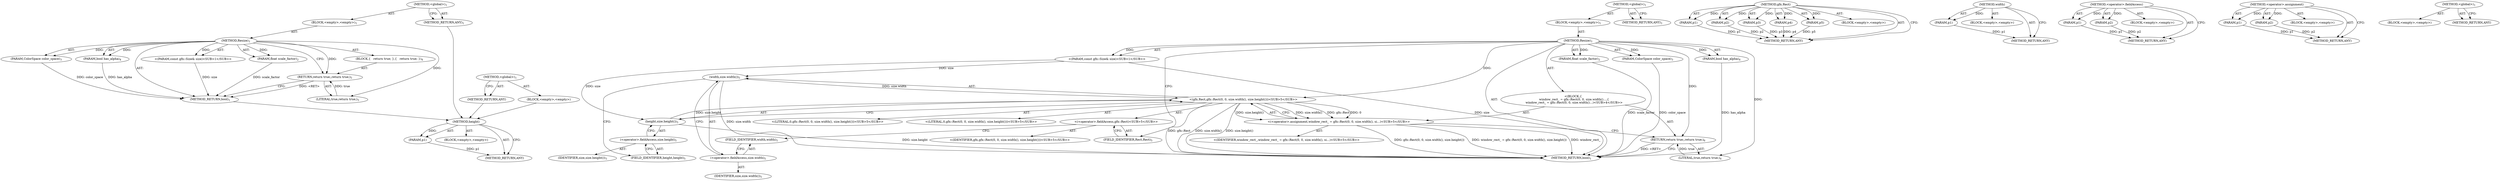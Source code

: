 digraph "&lt;global&gt;" {
vulnerable_6 [label=<(METHOD,&lt;global&gt;)<SUB>1</SUB>>];
vulnerable_7 [label=<(BLOCK,&lt;empty&gt;,&lt;empty&gt;)<SUB>1</SUB>>];
vulnerable_8 [label=<(METHOD,Resize)<SUB>1</SUB>>];
vulnerable_9 [label="<(PARAM,const gfx::Size&amp; size)<SUB>1</SUB>>"];
vulnerable_10 [label=<(PARAM,float scale_factor)<SUB>2</SUB>>];
vulnerable_11 [label=<(PARAM,ColorSpace color_space)<SUB>3</SUB>>];
vulnerable_12 [label=<(PARAM,bool has_alpha)<SUB>4</SUB>>];
vulnerable_13 [label=<(BLOCK,{
   return true;
 },{
   return true;
 })<SUB>4</SUB>>];
vulnerable_14 [label=<(RETURN,return true;,return true;)<SUB>5</SUB>>];
vulnerable_15 [label=<(LITERAL,true,return true;)<SUB>5</SUB>>];
vulnerable_16 [label=<(METHOD_RETURN,bool)<SUB>1</SUB>>];
vulnerable_18 [label=<(METHOD_RETURN,ANY)<SUB>1</SUB>>];
vulnerable_33 [label=<(METHOD,&lt;global&gt;)<SUB>1</SUB>>];
vulnerable_34 [label=<(BLOCK,&lt;empty&gt;,&lt;empty&gt;)>];
vulnerable_35 [label=<(METHOD_RETURN,ANY)>];
fixed_79 [label=<(METHOD,height)>];
fixed_80 [label=<(PARAM,p1)>];
fixed_81 [label=<(BLOCK,&lt;empty&gt;,&lt;empty&gt;)>];
fixed_82 [label=<(METHOD_RETURN,ANY)>];
fixed_6 [label=<(METHOD,&lt;global&gt;)<SUB>1</SUB>>];
fixed_7 [label=<(BLOCK,&lt;empty&gt;,&lt;empty&gt;)<SUB>1</SUB>>];
fixed_8 [label=<(METHOD,Resize)<SUB>1</SUB>>];
fixed_9 [label="<(PARAM,const gfx::Size&amp; size)<SUB>1</SUB>>"];
fixed_10 [label=<(PARAM,float scale_factor)<SUB>2</SUB>>];
fixed_11 [label=<(PARAM,ColorSpace color_space)<SUB>3</SUB>>];
fixed_12 [label=<(PARAM,bool has_alpha)<SUB>4</SUB>>];
fixed_13 [label="<(BLOCK,{
  window_rect_ = gfx::Rect(0, 0, size.width()...,{
  window_rect_ = gfx::Rect(0, 0, size.width()...)<SUB>4</SUB>>"];
fixed_14 [label="<(&lt;operator&gt;.assignment,window_rect_ = gfx::Rect(0, 0, size.width(), si...)<SUB>5</SUB>>"];
fixed_15 [label="<(IDENTIFIER,window_rect_,window_rect_ = gfx::Rect(0, 0, size.width(), si...)<SUB>5</SUB>>"];
fixed_16 [label="<(gfx.Rect,gfx::Rect(0, 0, size.width(), size.height()))<SUB>5</SUB>>"];
fixed_17 [label="<(&lt;operator&gt;.fieldAccess,gfx::Rect)<SUB>5</SUB>>"];
fixed_18 [label="<(IDENTIFIER,gfx,gfx::Rect(0, 0, size.width(), size.height()))<SUB>5</SUB>>"];
fixed_19 [label=<(FIELD_IDENTIFIER,Rect,Rect)<SUB>5</SUB>>];
fixed_20 [label="<(LITERAL,0,gfx::Rect(0, 0, size.width(), size.height()))<SUB>5</SUB>>"];
fixed_21 [label="<(LITERAL,0,gfx::Rect(0, 0, size.width(), size.height()))<SUB>5</SUB>>"];
fixed_22 [label=<(width,size.width())<SUB>5</SUB>>];
fixed_23 [label=<(&lt;operator&gt;.fieldAccess,size.width)<SUB>5</SUB>>];
fixed_24 [label=<(IDENTIFIER,size,size.width())<SUB>5</SUB>>];
fixed_25 [label=<(FIELD_IDENTIFIER,width,width)<SUB>5</SUB>>];
fixed_26 [label=<(height,size.height())<SUB>5</SUB>>];
fixed_27 [label=<(&lt;operator&gt;.fieldAccess,size.height)<SUB>5</SUB>>];
fixed_28 [label=<(IDENTIFIER,size,size.height())<SUB>5</SUB>>];
fixed_29 [label=<(FIELD_IDENTIFIER,height,height)<SUB>5</SUB>>];
fixed_30 [label=<(RETURN,return true;,return true;)<SUB>6</SUB>>];
fixed_31 [label=<(LITERAL,true,return true;)<SUB>6</SUB>>];
fixed_32 [label=<(METHOD_RETURN,bool)<SUB>1</SUB>>];
fixed_34 [label=<(METHOD_RETURN,ANY)<SUB>1</SUB>>];
fixed_62 [label=<(METHOD,gfx.Rect)>];
fixed_63 [label=<(PARAM,p1)>];
fixed_64 [label=<(PARAM,p2)>];
fixed_65 [label=<(PARAM,p3)>];
fixed_66 [label=<(PARAM,p4)>];
fixed_67 [label=<(PARAM,p5)>];
fixed_68 [label=<(BLOCK,&lt;empty&gt;,&lt;empty&gt;)>];
fixed_69 [label=<(METHOD_RETURN,ANY)>];
fixed_75 [label=<(METHOD,width)>];
fixed_76 [label=<(PARAM,p1)>];
fixed_77 [label=<(BLOCK,&lt;empty&gt;,&lt;empty&gt;)>];
fixed_78 [label=<(METHOD_RETURN,ANY)>];
fixed_70 [label=<(METHOD,&lt;operator&gt;.fieldAccess)>];
fixed_71 [label=<(PARAM,p1)>];
fixed_72 [label=<(PARAM,p2)>];
fixed_73 [label=<(BLOCK,&lt;empty&gt;,&lt;empty&gt;)>];
fixed_74 [label=<(METHOD_RETURN,ANY)>];
fixed_57 [label=<(METHOD,&lt;operator&gt;.assignment)>];
fixed_58 [label=<(PARAM,p1)>];
fixed_59 [label=<(PARAM,p2)>];
fixed_60 [label=<(BLOCK,&lt;empty&gt;,&lt;empty&gt;)>];
fixed_61 [label=<(METHOD_RETURN,ANY)>];
fixed_51 [label=<(METHOD,&lt;global&gt;)<SUB>1</SUB>>];
fixed_52 [label=<(BLOCK,&lt;empty&gt;,&lt;empty&gt;)>];
fixed_53 [label=<(METHOD_RETURN,ANY)>];
vulnerable_6 -> vulnerable_7  [key=0, label="AST: "];
vulnerable_6 -> vulnerable_18  [key=0, label="AST: "];
vulnerable_6 -> vulnerable_18  [key=1, label="CFG: "];
vulnerable_7 -> vulnerable_8  [key=0, label="AST: "];
vulnerable_8 -> vulnerable_9  [key=0, label="AST: "];
vulnerable_8 -> vulnerable_9  [key=1, label="DDG: "];
vulnerable_8 -> vulnerable_10  [key=0, label="AST: "];
vulnerable_8 -> vulnerable_10  [key=1, label="DDG: "];
vulnerable_8 -> vulnerable_11  [key=0, label="AST: "];
vulnerable_8 -> vulnerable_11  [key=1, label="DDG: "];
vulnerable_8 -> vulnerable_12  [key=0, label="AST: "];
vulnerable_8 -> vulnerable_12  [key=1, label="DDG: "];
vulnerable_8 -> vulnerable_13  [key=0, label="AST: "];
vulnerable_8 -> vulnerable_16  [key=0, label="AST: "];
vulnerable_8 -> vulnerable_14  [key=0, label="CFG: "];
vulnerable_8 -> vulnerable_14  [key=1, label="DDG: "];
vulnerable_8 -> vulnerable_15  [key=0, label="DDG: "];
vulnerable_9 -> vulnerable_16  [key=0, label="DDG: size"];
vulnerable_10 -> vulnerable_16  [key=0, label="DDG: scale_factor"];
vulnerable_11 -> vulnerable_16  [key=0, label="DDG: color_space"];
vulnerable_12 -> vulnerable_16  [key=0, label="DDG: has_alpha"];
vulnerable_13 -> vulnerable_14  [key=0, label="AST: "];
vulnerable_14 -> vulnerable_15  [key=0, label="AST: "];
vulnerable_14 -> vulnerable_16  [key=0, label="CFG: "];
vulnerable_14 -> vulnerable_16  [key=1, label="DDG: &lt;RET&gt;"];
vulnerable_15 -> vulnerable_14  [key=0, label="DDG: true"];
vulnerable_16 -> fixed_79  [key=0];
vulnerable_18 -> fixed_79  [key=0];
vulnerable_33 -> vulnerable_34  [key=0, label="AST: "];
vulnerable_33 -> vulnerable_35  [key=0, label="AST: "];
vulnerable_33 -> vulnerable_35  [key=1, label="CFG: "];
vulnerable_34 -> fixed_79  [key=0];
vulnerable_35 -> fixed_79  [key=0];
fixed_79 -> fixed_80  [key=0, label="AST: "];
fixed_79 -> fixed_80  [key=1, label="DDG: "];
fixed_79 -> fixed_81  [key=0, label="AST: "];
fixed_79 -> fixed_82  [key=0, label="AST: "];
fixed_79 -> fixed_82  [key=1, label="CFG: "];
fixed_80 -> fixed_82  [key=0, label="DDG: p1"];
fixed_6 -> fixed_7  [key=0, label="AST: "];
fixed_6 -> fixed_34  [key=0, label="AST: "];
fixed_6 -> fixed_34  [key=1, label="CFG: "];
fixed_7 -> fixed_8  [key=0, label="AST: "];
fixed_8 -> fixed_9  [key=0, label="AST: "];
fixed_8 -> fixed_9  [key=1, label="DDG: "];
fixed_8 -> fixed_10  [key=0, label="AST: "];
fixed_8 -> fixed_10  [key=1, label="DDG: "];
fixed_8 -> fixed_11  [key=0, label="AST: "];
fixed_8 -> fixed_11  [key=1, label="DDG: "];
fixed_8 -> fixed_12  [key=0, label="AST: "];
fixed_8 -> fixed_12  [key=1, label="DDG: "];
fixed_8 -> fixed_13  [key=0, label="AST: "];
fixed_8 -> fixed_32  [key=0, label="AST: "];
fixed_8 -> fixed_19  [key=0, label="CFG: "];
fixed_8 -> fixed_30  [key=0, label="DDG: "];
fixed_8 -> fixed_31  [key=0, label="DDG: "];
fixed_8 -> fixed_16  [key=0, label="DDG: "];
fixed_9 -> fixed_32  [key=0, label="DDG: size"];
fixed_9 -> fixed_22  [key=0, label="DDG: size"];
fixed_9 -> fixed_26  [key=0, label="DDG: size"];
fixed_10 -> fixed_32  [key=0, label="DDG: scale_factor"];
fixed_11 -> fixed_32  [key=0, label="DDG: color_space"];
fixed_12 -> fixed_32  [key=0, label="DDG: has_alpha"];
fixed_13 -> fixed_14  [key=0, label="AST: "];
fixed_13 -> fixed_30  [key=0, label="AST: "];
fixed_14 -> fixed_15  [key=0, label="AST: "];
fixed_14 -> fixed_16  [key=0, label="AST: "];
fixed_14 -> fixed_30  [key=0, label="CFG: "];
fixed_14 -> fixed_32  [key=0, label="DDG: gfx::Rect(0, 0, size.width(), size.height())"];
fixed_14 -> fixed_32  [key=1, label="DDG: window_rect_ = gfx::Rect(0, 0, size.width(), size.height())"];
fixed_14 -> fixed_32  [key=2, label="DDG: window_rect_"];
fixed_16 -> fixed_17  [key=0, label="AST: "];
fixed_16 -> fixed_20  [key=0, label="AST: "];
fixed_16 -> fixed_21  [key=0, label="AST: "];
fixed_16 -> fixed_22  [key=0, label="AST: "];
fixed_16 -> fixed_26  [key=0, label="AST: "];
fixed_16 -> fixed_14  [key=0, label="CFG: "];
fixed_16 -> fixed_14  [key=1, label="DDG: size.width()"];
fixed_16 -> fixed_14  [key=2, label="DDG: gfx::Rect"];
fixed_16 -> fixed_14  [key=3, label="DDG: 0"];
fixed_16 -> fixed_14  [key=4, label="DDG: size.height()"];
fixed_16 -> fixed_32  [key=0, label="DDG: gfx::Rect"];
fixed_16 -> fixed_32  [key=1, label="DDG: size.width()"];
fixed_16 -> fixed_32  [key=2, label="DDG: size.height()"];
fixed_17 -> fixed_18  [key=0, label="AST: "];
fixed_17 -> fixed_19  [key=0, label="AST: "];
fixed_17 -> fixed_25  [key=0, label="CFG: "];
fixed_19 -> fixed_17  [key=0, label="CFG: "];
fixed_22 -> fixed_23  [key=0, label="AST: "];
fixed_22 -> fixed_29  [key=0, label="CFG: "];
fixed_22 -> fixed_32  [key=0, label="DDG: size.width"];
fixed_22 -> fixed_16  [key=0, label="DDG: size.width"];
fixed_23 -> fixed_24  [key=0, label="AST: "];
fixed_23 -> fixed_25  [key=0, label="AST: "];
fixed_23 -> fixed_22  [key=0, label="CFG: "];
fixed_25 -> fixed_23  [key=0, label="CFG: "];
fixed_26 -> fixed_27  [key=0, label="AST: "];
fixed_26 -> fixed_16  [key=0, label="CFG: "];
fixed_26 -> fixed_16  [key=1, label="DDG: size.height"];
fixed_26 -> fixed_32  [key=0, label="DDG: size.height"];
fixed_27 -> fixed_28  [key=0, label="AST: "];
fixed_27 -> fixed_29  [key=0, label="AST: "];
fixed_27 -> fixed_26  [key=0, label="CFG: "];
fixed_29 -> fixed_27  [key=0, label="CFG: "];
fixed_30 -> fixed_31  [key=0, label="AST: "];
fixed_30 -> fixed_32  [key=0, label="CFG: "];
fixed_30 -> fixed_32  [key=1, label="DDG: &lt;RET&gt;"];
fixed_31 -> fixed_30  [key=0, label="DDG: true"];
fixed_62 -> fixed_63  [key=0, label="AST: "];
fixed_62 -> fixed_63  [key=1, label="DDG: "];
fixed_62 -> fixed_68  [key=0, label="AST: "];
fixed_62 -> fixed_64  [key=0, label="AST: "];
fixed_62 -> fixed_64  [key=1, label="DDG: "];
fixed_62 -> fixed_69  [key=0, label="AST: "];
fixed_62 -> fixed_69  [key=1, label="CFG: "];
fixed_62 -> fixed_65  [key=0, label="AST: "];
fixed_62 -> fixed_65  [key=1, label="DDG: "];
fixed_62 -> fixed_66  [key=0, label="AST: "];
fixed_62 -> fixed_66  [key=1, label="DDG: "];
fixed_62 -> fixed_67  [key=0, label="AST: "];
fixed_62 -> fixed_67  [key=1, label="DDG: "];
fixed_63 -> fixed_69  [key=0, label="DDG: p1"];
fixed_64 -> fixed_69  [key=0, label="DDG: p2"];
fixed_65 -> fixed_69  [key=0, label="DDG: p3"];
fixed_66 -> fixed_69  [key=0, label="DDG: p4"];
fixed_67 -> fixed_69  [key=0, label="DDG: p5"];
fixed_75 -> fixed_76  [key=0, label="AST: "];
fixed_75 -> fixed_76  [key=1, label="DDG: "];
fixed_75 -> fixed_77  [key=0, label="AST: "];
fixed_75 -> fixed_78  [key=0, label="AST: "];
fixed_75 -> fixed_78  [key=1, label="CFG: "];
fixed_76 -> fixed_78  [key=0, label="DDG: p1"];
fixed_70 -> fixed_71  [key=0, label="AST: "];
fixed_70 -> fixed_71  [key=1, label="DDG: "];
fixed_70 -> fixed_73  [key=0, label="AST: "];
fixed_70 -> fixed_72  [key=0, label="AST: "];
fixed_70 -> fixed_72  [key=1, label="DDG: "];
fixed_70 -> fixed_74  [key=0, label="AST: "];
fixed_70 -> fixed_74  [key=1, label="CFG: "];
fixed_71 -> fixed_74  [key=0, label="DDG: p1"];
fixed_72 -> fixed_74  [key=0, label="DDG: p2"];
fixed_57 -> fixed_58  [key=0, label="AST: "];
fixed_57 -> fixed_58  [key=1, label="DDG: "];
fixed_57 -> fixed_60  [key=0, label="AST: "];
fixed_57 -> fixed_59  [key=0, label="AST: "];
fixed_57 -> fixed_59  [key=1, label="DDG: "];
fixed_57 -> fixed_61  [key=0, label="AST: "];
fixed_57 -> fixed_61  [key=1, label="CFG: "];
fixed_58 -> fixed_61  [key=0, label="DDG: p1"];
fixed_59 -> fixed_61  [key=0, label="DDG: p2"];
fixed_51 -> fixed_52  [key=0, label="AST: "];
fixed_51 -> fixed_53  [key=0, label="AST: "];
fixed_51 -> fixed_53  [key=1, label="CFG: "];
}
